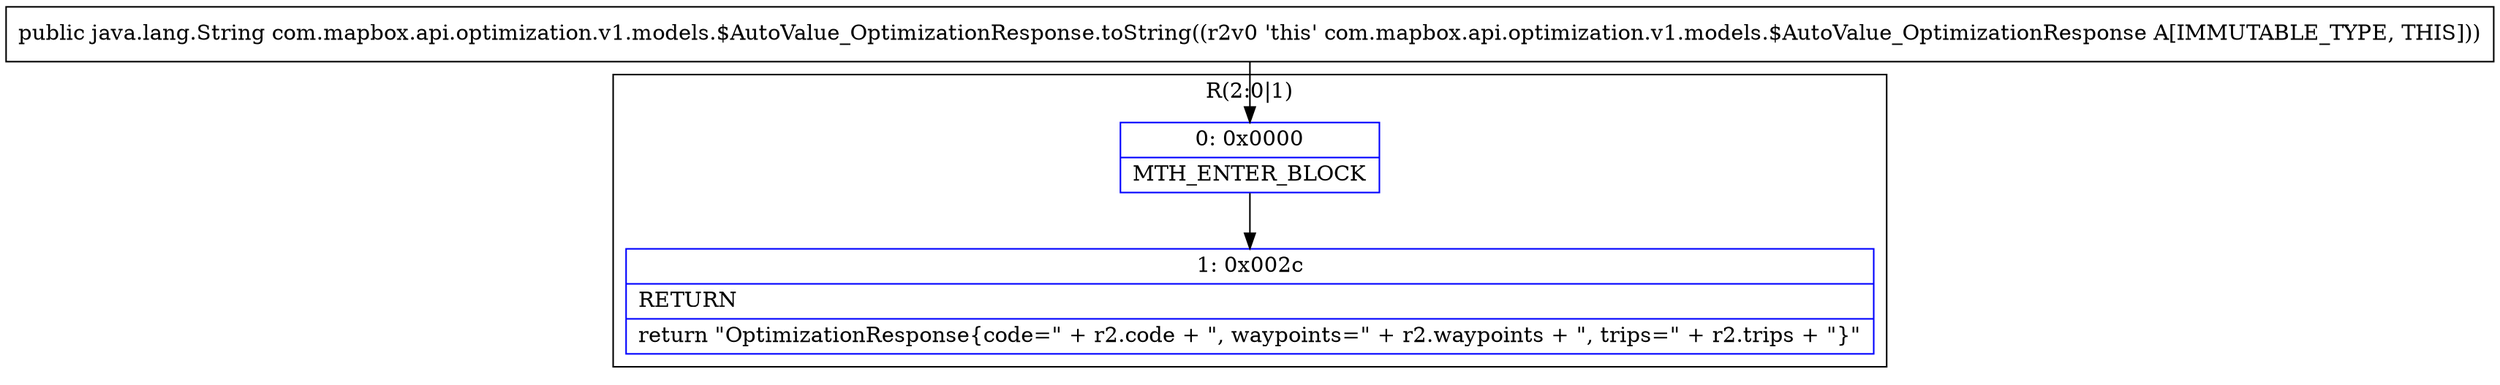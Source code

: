 digraph "CFG forcom.mapbox.api.optimization.v1.models.$AutoValue_OptimizationResponse.toString()Ljava\/lang\/String;" {
subgraph cluster_Region_12107224 {
label = "R(2:0|1)";
node [shape=record,color=blue];
Node_0 [shape=record,label="{0\:\ 0x0000|MTH_ENTER_BLOCK\l}"];
Node_1 [shape=record,label="{1\:\ 0x002c|RETURN\l|return \"OptimizationResponse\{code=\" + r2.code + \", waypoints=\" + r2.waypoints + \", trips=\" + r2.trips + \"\}\"\l}"];
}
MethodNode[shape=record,label="{public java.lang.String com.mapbox.api.optimization.v1.models.$AutoValue_OptimizationResponse.toString((r2v0 'this' com.mapbox.api.optimization.v1.models.$AutoValue_OptimizationResponse A[IMMUTABLE_TYPE, THIS])) }"];
MethodNode -> Node_0;
Node_0 -> Node_1;
}

